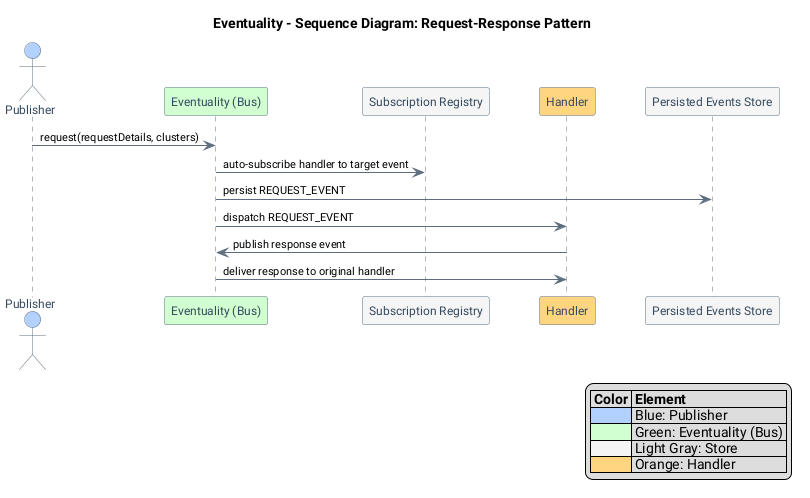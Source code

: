 @startuml oo
' Based on documentation/Eventuality-RequestEventSequence.md
title Eventuality – Sequence Diagram: Request-Response Pattern

skinparam ParticipantPadding 20
skinparam BoxPadding 10
skinparam defaultFontName Roboto
skinparam actor {
  FontName Roboto
  FontSize 12
  BorderColor #5D6D7E
  FontColor #34495E
}
skinparam participant {
  FontName Roboto
  FontSize 12
  BorderColor #5D6D7E
  FontColor #34495E
}
skinparam sequence {
  ArrowFontName Roboto
  ArrowFontSize 11
  ArrowColor #5D6D7E
  LifeLineBorderColor #5D6D7E
}

actor Publisher #B3D1FF
participant "Eventuality (Bus)" #D1FFD1
participant "Subscription Registry" #F5F5F5
participant Handler #FFD580
participant "Persisted Events Store" #F5F5F5

Publisher -> "Eventuality (Bus)" : request(requestDetails, clusters)
"Eventuality (Bus)" -> "Subscription Registry" : auto-subscribe handler to target event
"Eventuality (Bus)" -> "Persisted Events Store" : persist REQUEST_EVENT
"Eventuality (Bus)" -> Handler : dispatch REQUEST_EVENT
Handler -> "Eventuality (Bus)" : publish response event
"Eventuality (Bus)" -> Handler : deliver response to original handler

legend right
  |= Color |= Element |
  |<#B3D1FF>| Blue: Publisher |
  |<#D1FFD1>| Green: Eventuality (Bus) |
  |<#F5F5F5>| Light Gray: Store |
  |<#FFD580>| Orange: Handler |
end legend

@enduml
